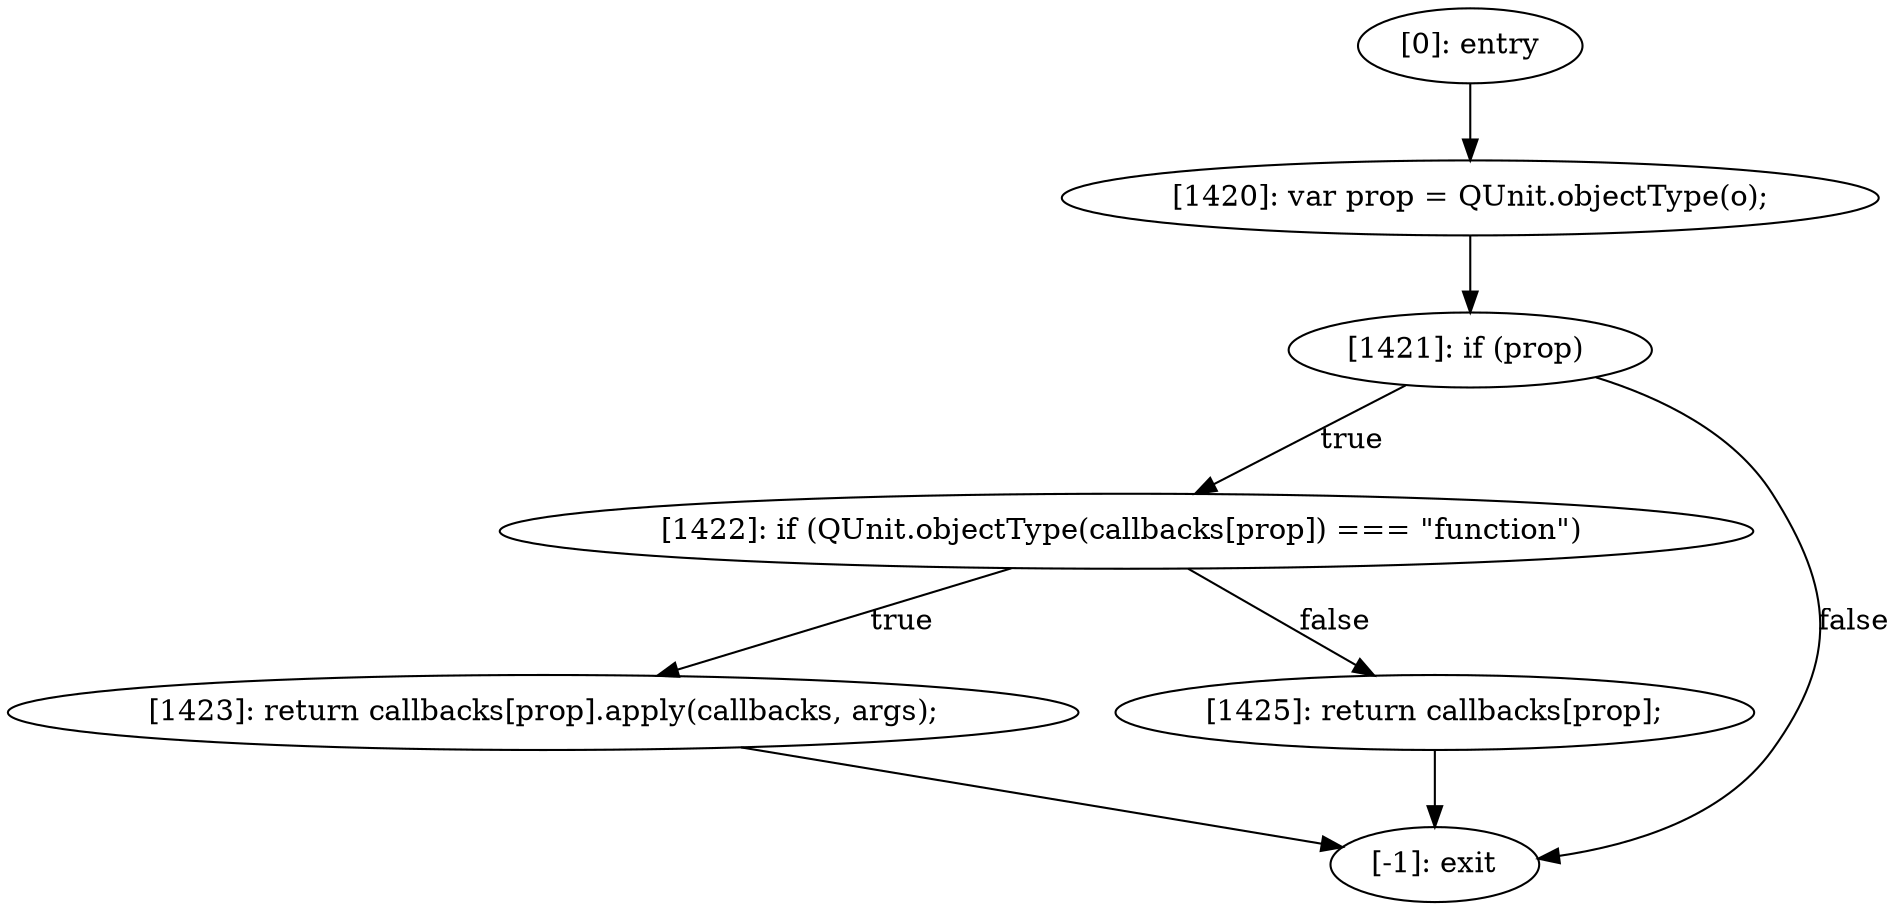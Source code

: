 digraph {
"0" [label="[1423]: return callbacks[prop].apply(callbacks, args);\n"] 
"1" [label="[1421]: if (prop) "] 
"2" [label="[1420]: var prop = QUnit.objectType(o);\n"] 
"3" [label="[1425]: return callbacks[prop];\n"] 
"4" [label="[1422]: if (QUnit.objectType(callbacks[prop]) === \"function\") "] 
"5" [label="[-1]: exit"] 
"6" [label="[0]: entry"] 
"0" -> "5" [label=""] 
"1" -> "4" [label="true"] 
"1" -> "5" [label="false"] 
"2" -> "1" [label=""] 
"3" -> "5" [label=""] 
"4" -> "0" [label="true"] 
"4" -> "3" [label="false"] 
"6" -> "2" [label=""] 
}
